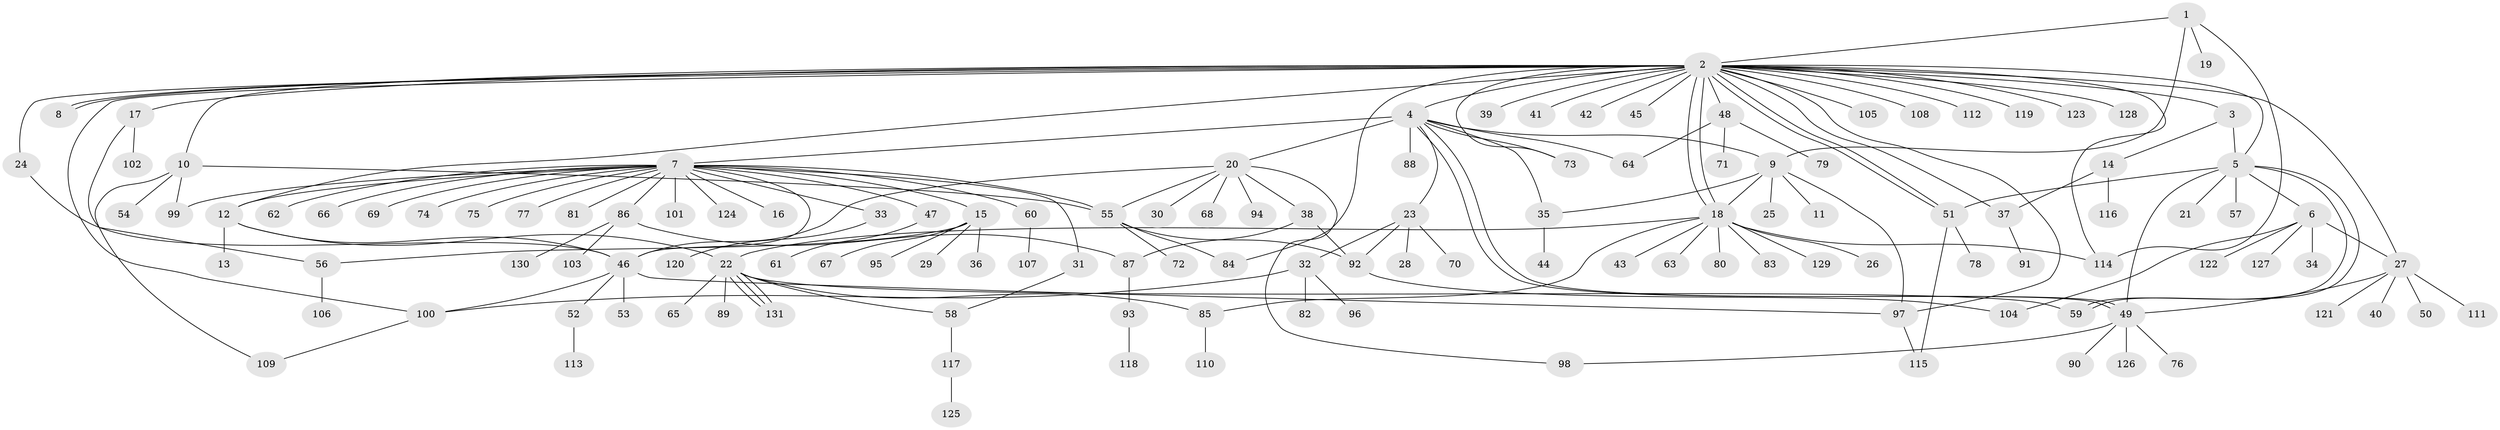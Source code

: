 // coarse degree distribution, {3: 0.0761904761904762, 30: 0.009523809523809525, 8: 0.0380952380952381, 11: 0.009523809523809525, 5: 0.02857142857142857, 20: 0.009523809523809525, 2: 0.11428571428571428, 4: 0.06666666666666667, 1: 0.6095238095238096, 12: 0.01904761904761905, 6: 0.01904761904761905}
// Generated by graph-tools (version 1.1) at 2025/23/03/03/25 07:23:50]
// undirected, 131 vertices, 174 edges
graph export_dot {
graph [start="1"]
  node [color=gray90,style=filled];
  1;
  2;
  3;
  4;
  5;
  6;
  7;
  8;
  9;
  10;
  11;
  12;
  13;
  14;
  15;
  16;
  17;
  18;
  19;
  20;
  21;
  22;
  23;
  24;
  25;
  26;
  27;
  28;
  29;
  30;
  31;
  32;
  33;
  34;
  35;
  36;
  37;
  38;
  39;
  40;
  41;
  42;
  43;
  44;
  45;
  46;
  47;
  48;
  49;
  50;
  51;
  52;
  53;
  54;
  55;
  56;
  57;
  58;
  59;
  60;
  61;
  62;
  63;
  64;
  65;
  66;
  67;
  68;
  69;
  70;
  71;
  72;
  73;
  74;
  75;
  76;
  77;
  78;
  79;
  80;
  81;
  82;
  83;
  84;
  85;
  86;
  87;
  88;
  89;
  90;
  91;
  92;
  93;
  94;
  95;
  96;
  97;
  98;
  99;
  100;
  101;
  102;
  103;
  104;
  105;
  106;
  107;
  108;
  109;
  110;
  111;
  112;
  113;
  114;
  115;
  116;
  117;
  118;
  119;
  120;
  121;
  122;
  123;
  124;
  125;
  126;
  127;
  128;
  129;
  130;
  131;
  1 -- 2;
  1 -- 9;
  1 -- 19;
  1 -- 114;
  2 -- 3;
  2 -- 4;
  2 -- 5;
  2 -- 8;
  2 -- 8;
  2 -- 10;
  2 -- 12;
  2 -- 17;
  2 -- 18;
  2 -- 18;
  2 -- 24;
  2 -- 27;
  2 -- 37;
  2 -- 39;
  2 -- 41;
  2 -- 42;
  2 -- 45;
  2 -- 48;
  2 -- 51;
  2 -- 51;
  2 -- 73;
  2 -- 84;
  2 -- 97;
  2 -- 100;
  2 -- 105;
  2 -- 108;
  2 -- 112;
  2 -- 114;
  2 -- 119;
  2 -- 123;
  2 -- 128;
  3 -- 5;
  3 -- 14;
  4 -- 7;
  4 -- 9;
  4 -- 20;
  4 -- 23;
  4 -- 35;
  4 -- 49;
  4 -- 49;
  4 -- 64;
  4 -- 73;
  4 -- 88;
  5 -- 6;
  5 -- 21;
  5 -- 49;
  5 -- 51;
  5 -- 57;
  5 -- 59;
  5 -- 59;
  6 -- 27;
  6 -- 34;
  6 -- 104;
  6 -- 122;
  6 -- 127;
  7 -- 12;
  7 -- 15;
  7 -- 16;
  7 -- 31;
  7 -- 33;
  7 -- 46;
  7 -- 47;
  7 -- 55;
  7 -- 60;
  7 -- 62;
  7 -- 66;
  7 -- 69;
  7 -- 74;
  7 -- 75;
  7 -- 77;
  7 -- 81;
  7 -- 86;
  7 -- 99;
  7 -- 101;
  7 -- 124;
  9 -- 11;
  9 -- 18;
  9 -- 25;
  9 -- 35;
  9 -- 97;
  10 -- 54;
  10 -- 55;
  10 -- 99;
  10 -- 109;
  12 -- 13;
  12 -- 22;
  12 -- 46;
  14 -- 37;
  14 -- 116;
  15 -- 29;
  15 -- 36;
  15 -- 56;
  15 -- 67;
  15 -- 95;
  17 -- 56;
  17 -- 102;
  18 -- 22;
  18 -- 26;
  18 -- 43;
  18 -- 63;
  18 -- 80;
  18 -- 83;
  18 -- 85;
  18 -- 114;
  18 -- 129;
  20 -- 30;
  20 -- 38;
  20 -- 46;
  20 -- 55;
  20 -- 68;
  20 -- 94;
  20 -- 98;
  22 -- 58;
  22 -- 59;
  22 -- 65;
  22 -- 85;
  22 -- 89;
  22 -- 131;
  22 -- 131;
  22 -- 131;
  23 -- 28;
  23 -- 32;
  23 -- 70;
  23 -- 92;
  24 -- 46;
  27 -- 40;
  27 -- 49;
  27 -- 50;
  27 -- 111;
  27 -- 121;
  31 -- 58;
  32 -- 82;
  32 -- 96;
  32 -- 100;
  33 -- 120;
  35 -- 44;
  37 -- 91;
  38 -- 87;
  38 -- 92;
  46 -- 52;
  46 -- 53;
  46 -- 97;
  46 -- 100;
  47 -- 61;
  48 -- 64;
  48 -- 71;
  48 -- 79;
  49 -- 76;
  49 -- 90;
  49 -- 98;
  49 -- 126;
  51 -- 78;
  51 -- 115;
  52 -- 113;
  55 -- 72;
  55 -- 84;
  55 -- 92;
  56 -- 106;
  58 -- 117;
  60 -- 107;
  85 -- 110;
  86 -- 87;
  86 -- 103;
  86 -- 130;
  87 -- 93;
  92 -- 104;
  93 -- 118;
  97 -- 115;
  100 -- 109;
  117 -- 125;
}
